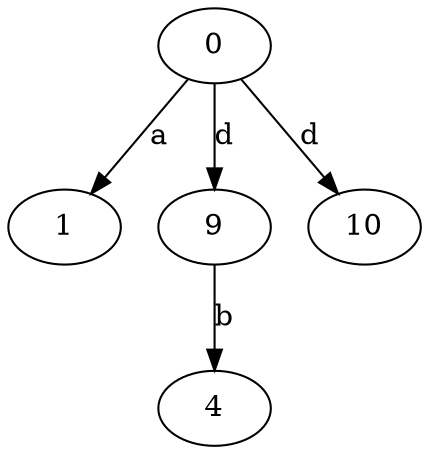 strict digraph  {
1;
4;
9;
10;
0;
9 -> 4  [label=b];
0 -> 1  [label=a];
0 -> 9  [label=d];
0 -> 10  [label=d];
}
